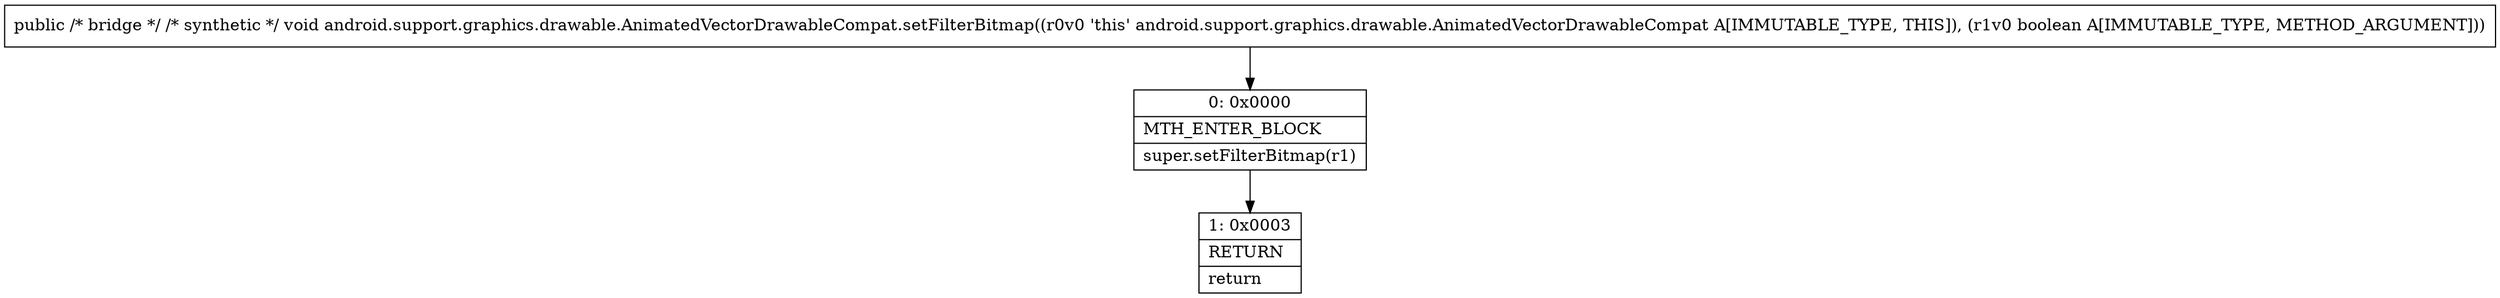 digraph "CFG forandroid.support.graphics.drawable.AnimatedVectorDrawableCompat.setFilterBitmap(Z)V" {
Node_0 [shape=record,label="{0\:\ 0x0000|MTH_ENTER_BLOCK\l|super.setFilterBitmap(r1)\l}"];
Node_1 [shape=record,label="{1\:\ 0x0003|RETURN\l|return\l}"];
MethodNode[shape=record,label="{public \/* bridge *\/ \/* synthetic *\/ void android.support.graphics.drawable.AnimatedVectorDrawableCompat.setFilterBitmap((r0v0 'this' android.support.graphics.drawable.AnimatedVectorDrawableCompat A[IMMUTABLE_TYPE, THIS]), (r1v0 boolean A[IMMUTABLE_TYPE, METHOD_ARGUMENT])) }"];
MethodNode -> Node_0;
Node_0 -> Node_1;
}

